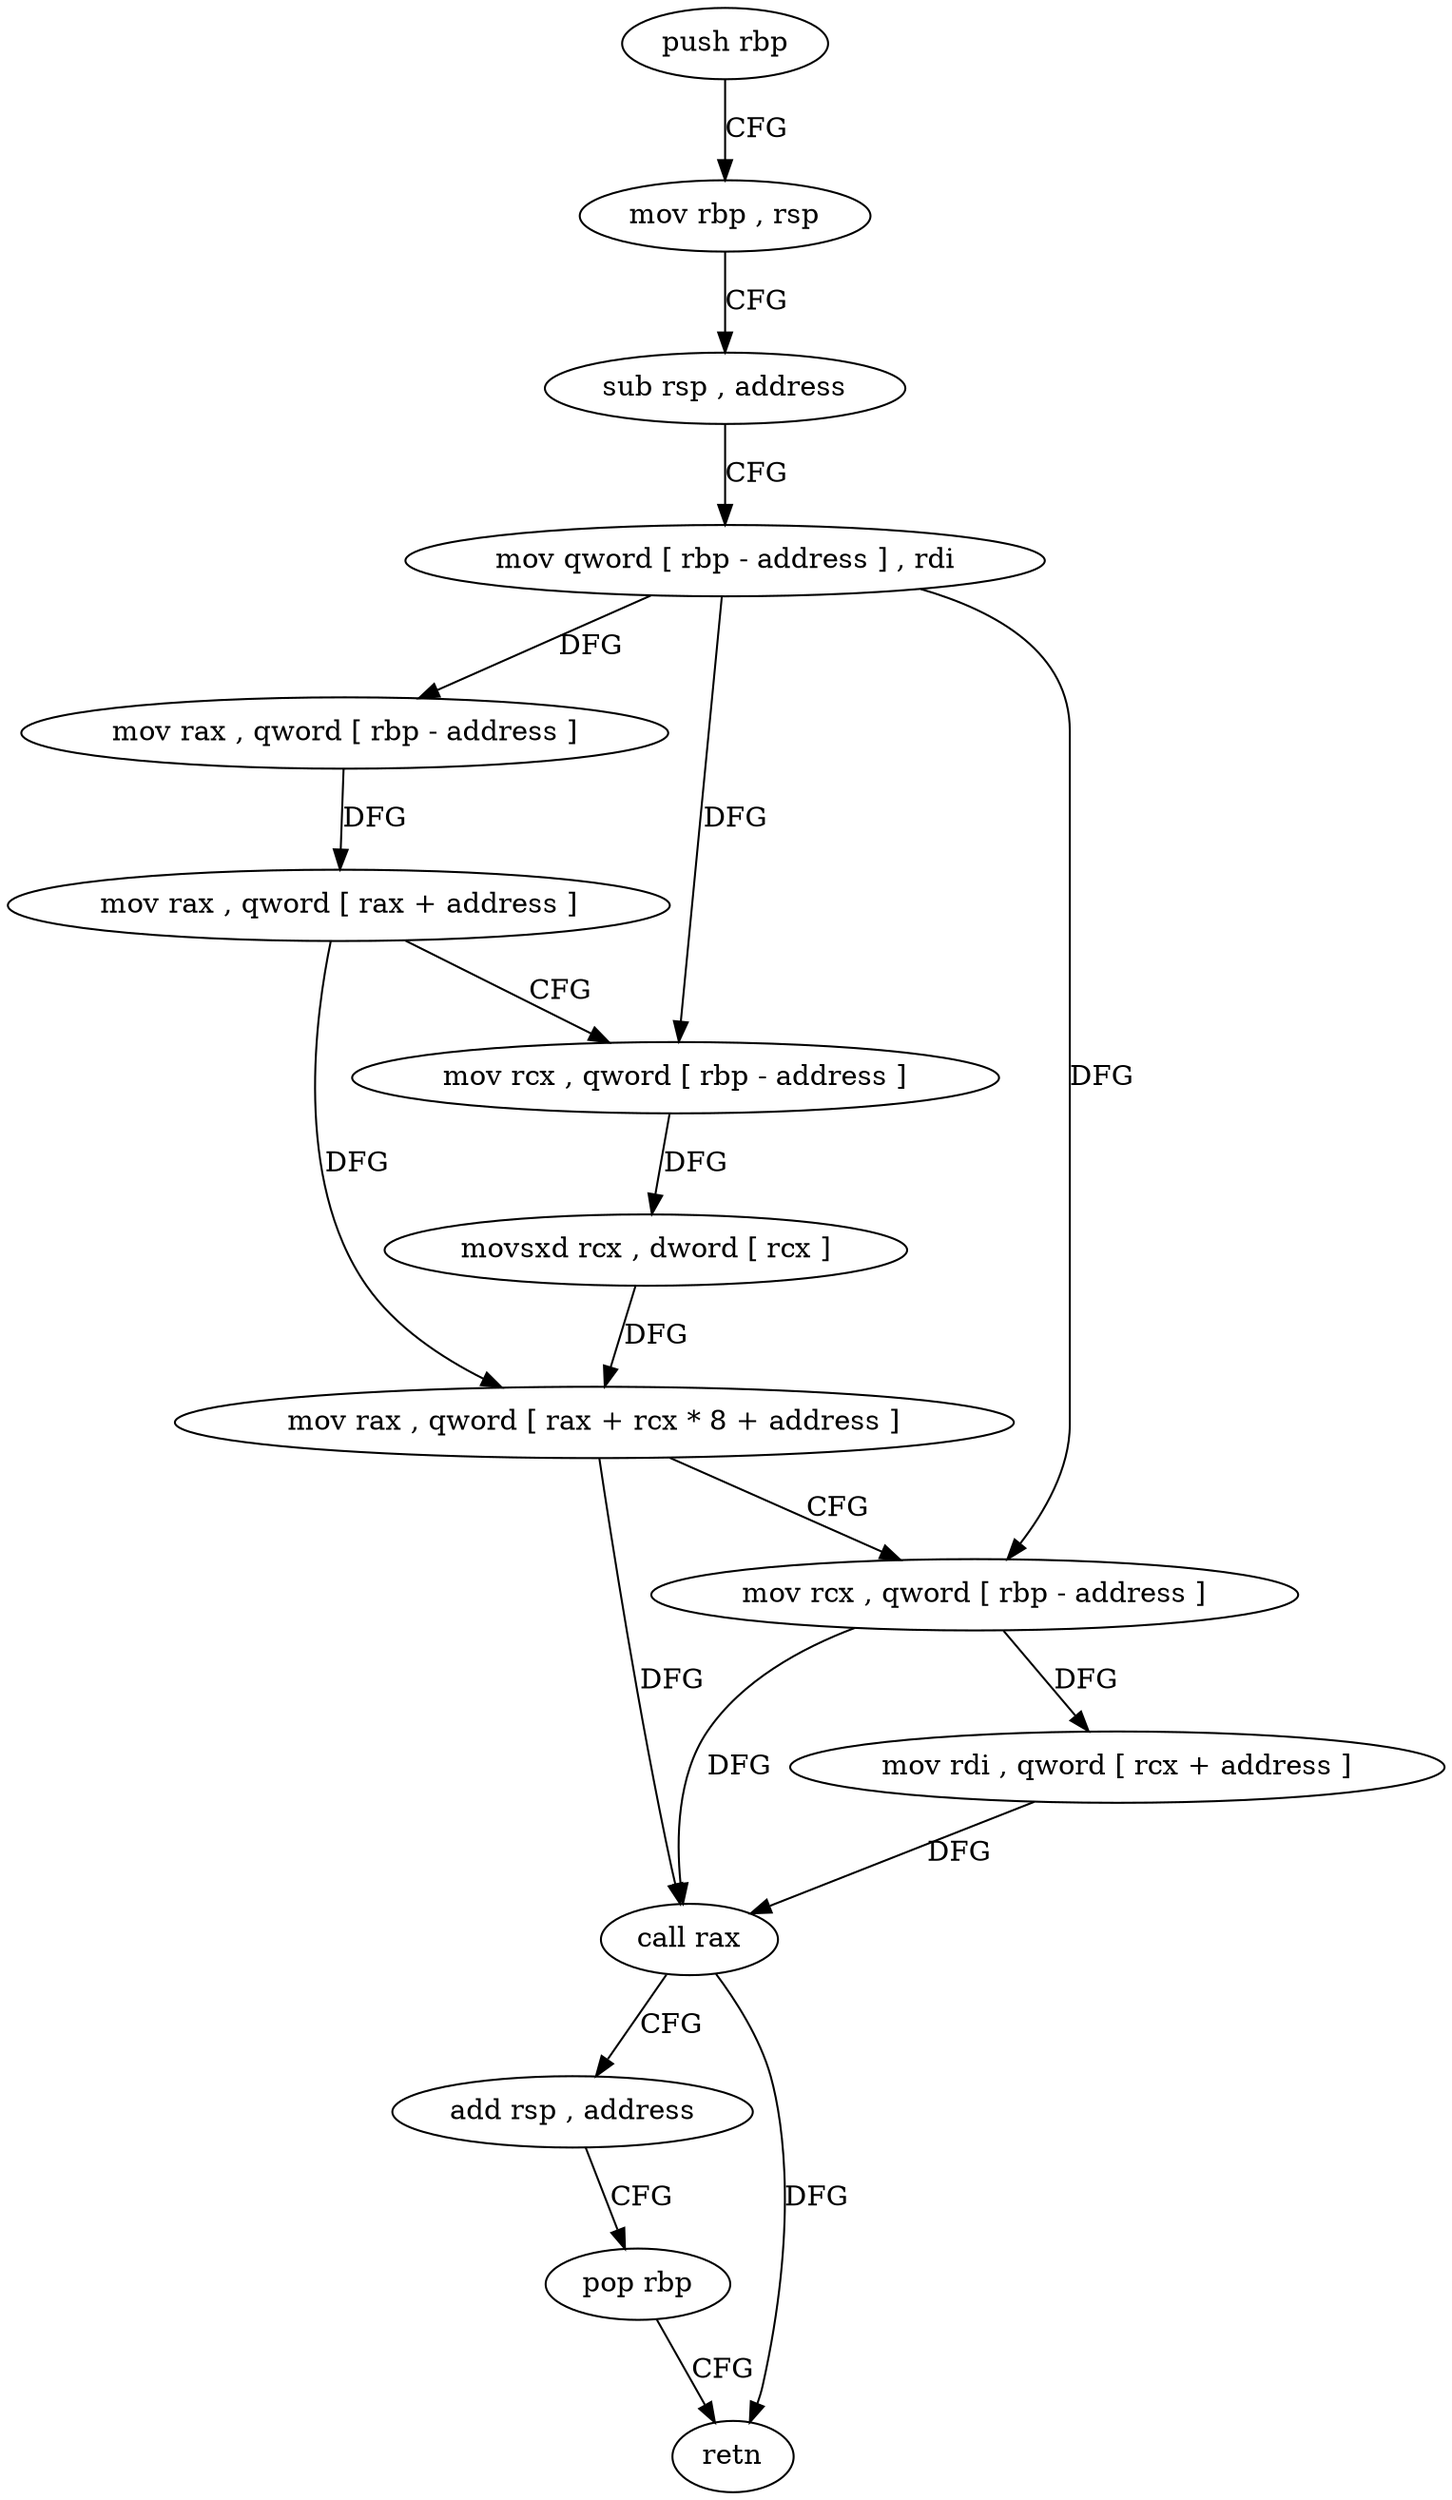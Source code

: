 digraph "func" {
"78624" [label = "push rbp" ]
"78625" [label = "mov rbp , rsp" ]
"78628" [label = "sub rsp , address" ]
"78632" [label = "mov qword [ rbp - address ] , rdi" ]
"78636" [label = "mov rax , qword [ rbp - address ]" ]
"78640" [label = "mov rax , qword [ rax + address ]" ]
"78644" [label = "mov rcx , qword [ rbp - address ]" ]
"78648" [label = "movsxd rcx , dword [ rcx ]" ]
"78651" [label = "mov rax , qword [ rax + rcx * 8 + address ]" ]
"78656" [label = "mov rcx , qword [ rbp - address ]" ]
"78660" [label = "mov rdi , qword [ rcx + address ]" ]
"78664" [label = "call rax" ]
"78666" [label = "add rsp , address" ]
"78670" [label = "pop rbp" ]
"78671" [label = "retn" ]
"78624" -> "78625" [ label = "CFG" ]
"78625" -> "78628" [ label = "CFG" ]
"78628" -> "78632" [ label = "CFG" ]
"78632" -> "78636" [ label = "DFG" ]
"78632" -> "78644" [ label = "DFG" ]
"78632" -> "78656" [ label = "DFG" ]
"78636" -> "78640" [ label = "DFG" ]
"78640" -> "78644" [ label = "CFG" ]
"78640" -> "78651" [ label = "DFG" ]
"78644" -> "78648" [ label = "DFG" ]
"78648" -> "78651" [ label = "DFG" ]
"78651" -> "78656" [ label = "CFG" ]
"78651" -> "78664" [ label = "DFG" ]
"78656" -> "78660" [ label = "DFG" ]
"78656" -> "78664" [ label = "DFG" ]
"78660" -> "78664" [ label = "DFG" ]
"78664" -> "78666" [ label = "CFG" ]
"78664" -> "78671" [ label = "DFG" ]
"78666" -> "78670" [ label = "CFG" ]
"78670" -> "78671" [ label = "CFG" ]
}
